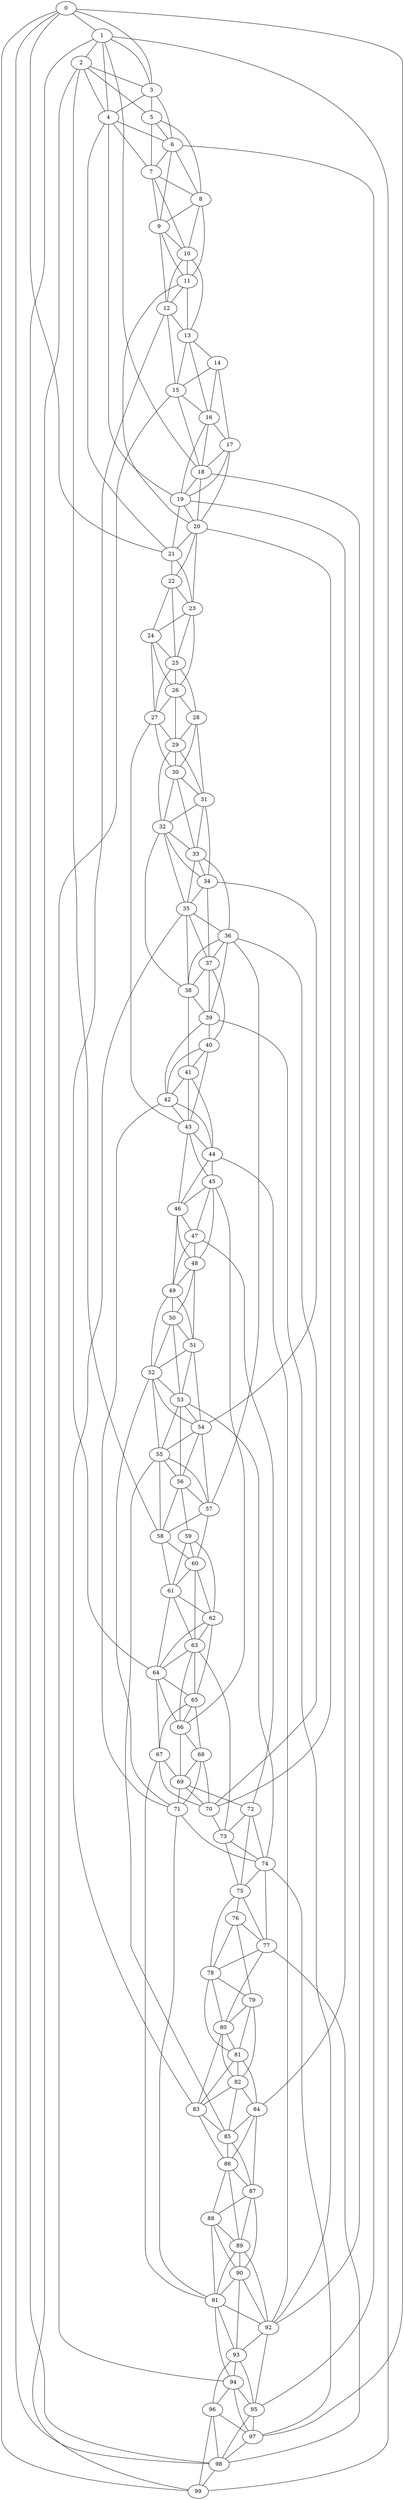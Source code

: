 strict graph "watts_strogatz_graph(100,6,0.1)" {
0;
1;
2;
3;
4;
5;
6;
7;
8;
9;
10;
11;
12;
13;
14;
15;
16;
17;
18;
19;
20;
21;
22;
23;
24;
25;
26;
27;
28;
29;
30;
31;
32;
33;
34;
35;
36;
37;
38;
39;
40;
41;
42;
43;
44;
45;
46;
47;
48;
49;
50;
51;
52;
53;
54;
55;
56;
57;
58;
59;
60;
61;
62;
63;
64;
65;
66;
67;
68;
69;
70;
71;
72;
73;
74;
75;
76;
77;
78;
79;
80;
81;
82;
83;
84;
85;
86;
87;
88;
89;
90;
91;
92;
93;
94;
95;
96;
97;
98;
99;
0 -- 1  [is_available=True, prob="1.0"];
0 -- 3  [is_available=True, prob="0.889083679389"];
0 -- 97  [is_available=True, prob="0.752805985732"];
0 -- 98  [is_available=True, prob="0.965862649357"];
0 -- 99  [is_available=True, prob="0.262545036816"];
0 -- 21  [is_available=True, prob="0.30715392476"];
1 -- 2  [is_available=True, prob="1.0"];
1 -- 99  [is_available=True, prob="0.413451230711"];
1 -- 4  [is_available=True, prob="0.294464526637"];
1 -- 98  [is_available=True, prob="1.0"];
1 -- 18  [is_available=True, prob="1.0"];
1 -- 3  [is_available=True, prob="0.254515695969"];
2 -- 3  [is_available=True, prob="0.0546746059283"];
2 -- 4  [is_available=True, prob="0.104319802011"];
2 -- 5  [is_available=True, prob="1.0"];
2 -- 99  [is_available=True, prob="0.908937830905"];
2 -- 58  [is_available=True, prob="0.740607205882"];
3 -- 4  [is_available=True, prob="0.235754381435"];
3 -- 5  [is_available=True, prob="0.018329394924"];
3 -- 6  [is_available=True, prob="0.434290125568"];
4 -- 6  [is_available=True, prob="0.716025796884"];
4 -- 7  [is_available=True, prob="0.117700852504"];
4 -- 19  [is_available=True, prob="1.0"];
4 -- 21  [is_available=True, prob="0.921343789356"];
5 -- 6  [is_available=True, prob="0.27058095364"];
5 -- 7  [is_available=True, prob="0.347211241161"];
5 -- 8  [is_available=True, prob="0.927907615081"];
6 -- 7  [is_available=True, prob="0.633528381574"];
6 -- 8  [is_available=True, prob="1.0"];
6 -- 9  [is_available=True, prob="0.830678198406"];
6 -- 95  [is_available=True, prob="0.0861356127579"];
7 -- 8  [is_available=True, prob="1.0"];
7 -- 9  [is_available=True, prob="0.611987214742"];
7 -- 10  [is_available=True, prob="0.031148178706"];
8 -- 9  [is_available=True, prob="0.179395905406"];
8 -- 10  [is_available=True, prob="0.289942080153"];
8 -- 11  [is_available=True, prob="0.382921175174"];
9 -- 10  [is_available=True, prob="0.0903216962477"];
9 -- 11  [is_available=True, prob="0.974330978392"];
9 -- 12  [is_available=True, prob="0.0213250339684"];
10 -- 11  [is_available=True, prob="0.696327456956"];
10 -- 12  [is_available=True, prob="0.729479923801"];
10 -- 13  [is_available=True, prob="0.932650343654"];
11 -- 12  [is_available=True, prob="0.65535004594"];
11 -- 13  [is_available=True, prob="0.259307678933"];
11 -- 20  [is_available=True, prob="0.952915012264"];
12 -- 64  [is_available=True, prob="1.0"];
12 -- 13  [is_available=True, prob="1.0"];
12 -- 15  [is_available=True, prob="0.919156382472"];
13 -- 14  [is_available=True, prob="0.969397932494"];
13 -- 15  [is_available=True, prob="0.664327506096"];
13 -- 16  [is_available=True, prob="0.632259700829"];
14 -- 15  [is_available=True, prob="0.587601845339"];
14 -- 16  [is_available=True, prob="1.0"];
14 -- 17  [is_available=True, prob="0.746467452385"];
15 -- 16  [is_available=True, prob="0.952197244223"];
15 -- 18  [is_available=True, prob="0.446084095017"];
15 -- 94  [is_available=True, prob="1.0"];
16 -- 17  [is_available=True, prob="0.246441963834"];
16 -- 18  [is_available=True, prob="1.0"];
16 -- 19  [is_available=True, prob="0.820938801072"];
17 -- 18  [is_available=True, prob="0.742737180198"];
17 -- 19  [is_available=True, prob="1.0"];
17 -- 20  [is_available=True, prob="0.660392221216"];
18 -- 19  [is_available=True, prob="0.459101318796"];
18 -- 20  [is_available=True, prob="0.206564167953"];
18 -- 92  [is_available=True, prob="0.836121836725"];
19 -- 20  [is_available=True, prob="0.957501931314"];
19 -- 21  [is_available=True, prob="1.0"];
19 -- 84  [is_available=True, prob="0.871242540509"];
20 -- 70  [is_available=True, prob="0.161974184752"];
20 -- 21  [is_available=True, prob="0.569095603068"];
20 -- 22  [is_available=True, prob="0.546147647476"];
20 -- 23  [is_available=True, prob="1.0"];
21 -- 22  [is_available=True, prob="0.185603177657"];
21 -- 23  [is_available=True, prob="0.390885469634"];
22 -- 23  [is_available=True, prob="1.0"];
22 -- 24  [is_available=True, prob="0.607074264226"];
22 -- 25  [is_available=True, prob="0.280141250388"];
23 -- 24  [is_available=True, prob="0.711151159771"];
23 -- 25  [is_available=True, prob="1.0"];
23 -- 26  [is_available=True, prob="0.313018496239"];
24 -- 25  [is_available=True, prob="1.0"];
24 -- 26  [is_available=True, prob="0.816575406257"];
24 -- 27  [is_available=True, prob="0.0820120583933"];
25 -- 26  [is_available=True, prob="0.882231688334"];
25 -- 27  [is_available=True, prob="0.987488887305"];
25 -- 28  [is_available=True, prob="0.855023961629"];
26 -- 27  [is_available=True, prob="0.0699326481353"];
26 -- 28  [is_available=True, prob="0.651442027199"];
26 -- 29  [is_available=True, prob="0.12677797397"];
27 -- 43  [is_available=True, prob="0.414004319435"];
27 -- 29  [is_available=True, prob="0.547396177193"];
27 -- 30  [is_available=True, prob="0.986344794146"];
28 -- 29  [is_available=True, prob="0.113048141406"];
28 -- 30  [is_available=True, prob="0.212585288722"];
28 -- 31  [is_available=True, prob="0.506374184712"];
29 -- 32  [is_available=True, prob="0.83579626315"];
29 -- 30  [is_available=True, prob="0.0406053436964"];
29 -- 31  [is_available=True, prob="0.99566996417"];
30 -- 32  [is_available=True, prob="0.645714531248"];
30 -- 33  [is_available=True, prob="0.271298073416"];
30 -- 31  [is_available=True, prob="0.636484355904"];
31 -- 32  [is_available=True, prob="1.0"];
31 -- 33  [is_available=True, prob="0.531875296561"];
31 -- 34  [is_available=True, prob="0.970304262663"];
32 -- 33  [is_available=True, prob="0.569032852386"];
32 -- 34  [is_available=True, prob="1.0"];
32 -- 35  [is_available=True, prob="0.301485171832"];
32 -- 38  [is_available=True, prob="0.325766411759"];
33 -- 34  [is_available=True, prob="0.534858061024"];
33 -- 35  [is_available=True, prob="1.0"];
33 -- 36  [is_available=True, prob="0.900381030324"];
34 -- 35  [is_available=True, prob="0.592394165469"];
34 -- 37  [is_available=True, prob="1.0"];
34 -- 54  [is_available=True, prob="1.0"];
35 -- 36  [is_available=True, prob="1.0"];
35 -- 37  [is_available=True, prob="0.0333136632892"];
35 -- 38  [is_available=True, prob="0.0389142908429"];
35 -- 83  [is_available=True, prob="0.928128313986"];
36 -- 37  [is_available=True, prob="0.995437562728"];
36 -- 38  [is_available=True, prob="0.330153076368"];
36 -- 39  [is_available=True, prob="1.0"];
36 -- 57  [is_available=True, prob="0.753331767135"];
36 -- 70  [is_available=True, prob="0.623433319808"];
37 -- 38  [is_available=True, prob="0.498910196904"];
37 -- 39  [is_available=True, prob="0.181977911991"];
37 -- 40  [is_available=True, prob="0.752617674744"];
38 -- 39  [is_available=True, prob="1.0"];
38 -- 41  [is_available=True, prob="0.226189994238"];
39 -- 40  [is_available=True, prob="0.3641771775"];
39 -- 42  [is_available=True, prob="0.354123396994"];
39 -- 92  [is_available=True, prob="0.180765148618"];
40 -- 41  [is_available=True, prob="0.161340602679"];
40 -- 42  [is_available=True, prob="0.341663320746"];
40 -- 43  [is_available=True, prob="0.19268151947"];
41 -- 42  [is_available=True, prob="0.278571982557"];
41 -- 43  [is_available=True, prob="0.327484224476"];
41 -- 44  [is_available=True, prob="0.109752738049"];
42 -- 43  [is_available=True, prob="1.0"];
42 -- 44  [is_available=True, prob="1.0"];
42 -- 71  [is_available=True, prob="0.838612049158"];
43 -- 44  [is_available=True, prob="1.0"];
43 -- 45  [is_available=True, prob="0.882436358733"];
43 -- 46  [is_available=True, prob="0.145655033587"];
44 -- 45  [is_available=True, prob="0.232362373403"];
44 -- 46  [is_available=True, prob="0.0414649040753"];
44 -- 92  [is_available=True, prob="0.347703350032"];
45 -- 66  [is_available=True, prob="0.638249086251"];
45 -- 46  [is_available=True, prob="0.528424952759"];
45 -- 47  [is_available=True, prob="0.722284189115"];
45 -- 48  [is_available=True, prob="1.0"];
46 -- 47  [is_available=True, prob="0.880002968239"];
46 -- 48  [is_available=True, prob="1.0"];
46 -- 49  [is_available=True, prob="0.487445687906"];
47 -- 72  [is_available=True, prob="0.324758304493"];
47 -- 48  [is_available=True, prob="0.431835642628"];
47 -- 49  [is_available=True, prob="1.0"];
48 -- 49  [is_available=True, prob="0.0601811342837"];
48 -- 50  [is_available=True, prob="1.0"];
48 -- 51  [is_available=True, prob="0.963146500491"];
49 -- 50  [is_available=True, prob="0.347611891807"];
49 -- 51  [is_available=True, prob="0.166439359385"];
49 -- 52  [is_available=True, prob="0.15066895355"];
50 -- 51  [is_available=True, prob="0.624550632543"];
50 -- 52  [is_available=True, prob="0.700547943249"];
50 -- 53  [is_available=True, prob="0.0917612539602"];
51 -- 52  [is_available=True, prob="0.946266305393"];
51 -- 53  [is_available=True, prob="0.386177305861"];
51 -- 54  [is_available=True, prob="0.100854016439"];
52 -- 71  [is_available=True, prob="1.0"];
52 -- 53  [is_available=True, prob="1.0"];
52 -- 54  [is_available=True, prob="0.261787089446"];
52 -- 55  [is_available=True, prob="0.405167439141"];
53 -- 74  [is_available=True, prob="0.00427554260723"];
53 -- 54  [is_available=True, prob="0.42469108979"];
53 -- 55  [is_available=True, prob="0.961441567748"];
53 -- 56  [is_available=True, prob="0.631814800889"];
54 -- 55  [is_available=True, prob="1.0"];
54 -- 56  [is_available=True, prob="0.590965341633"];
54 -- 57  [is_available=True, prob="0.861574532025"];
55 -- 56  [is_available=True, prob="1.0"];
55 -- 57  [is_available=True, prob="1.0"];
55 -- 58  [is_available=True, prob="1.0"];
55 -- 85  [is_available=True, prob="0.20052977548"];
56 -- 57  [is_available=True, prob="0.973637476386"];
56 -- 58  [is_available=True, prob="1.0"];
56 -- 59  [is_available=True, prob="0.645991807658"];
57 -- 58  [is_available=True, prob="0.0038838173207"];
57 -- 60  [is_available=True, prob="1.0"];
58 -- 60  [is_available=True, prob="0.813222182327"];
58 -- 61  [is_available=True, prob="0.330386365598"];
59 -- 60  [is_available=True, prob="0.203329511284"];
59 -- 61  [is_available=True, prob="0.207087565428"];
59 -- 62  [is_available=True, prob="1.0"];
60 -- 61  [is_available=True, prob="0.769482155222"];
60 -- 62  [is_available=True, prob="0.993331561144"];
60 -- 63  [is_available=True, prob="1.0"];
61 -- 64  [is_available=True, prob="0.373811072219"];
61 -- 62  [is_available=True, prob="0.0540668987326"];
61 -- 63  [is_available=True, prob="1.0"];
62 -- 64  [is_available=True, prob="0.0853096856309"];
62 -- 65  [is_available=True, prob="0.52863113842"];
62 -- 63  [is_available=True, prob="0.456413411159"];
63 -- 64  [is_available=True, prob="0.97734717156"];
63 -- 65  [is_available=True, prob="0.859371104217"];
63 -- 66  [is_available=True, prob="0.346586990711"];
63 -- 73  [is_available=True, prob="0.50999423833"];
64 -- 65  [is_available=True, prob="0.0514707149548"];
64 -- 66  [is_available=True, prob="0.67113253227"];
64 -- 67  [is_available=True, prob="1.0"];
65 -- 66  [is_available=True, prob="0.939144753207"];
65 -- 67  [is_available=True, prob="0.85862341457"];
65 -- 68  [is_available=True, prob="1.0"];
66 -- 68  [is_available=True, prob="1.0"];
66 -- 69  [is_available=True, prob="1.0"];
67 -- 69  [is_available=True, prob="1.0"];
67 -- 70  [is_available=True, prob="1.0"];
67 -- 91  [is_available=True, prob="1.0"];
68 -- 69  [is_available=True, prob="0.923139022011"];
68 -- 70  [is_available=True, prob="0.0829783965678"];
68 -- 71  [is_available=True, prob="0.539635981691"];
69 -- 70  [is_available=True, prob="0.322440317089"];
69 -- 71  [is_available=True, prob="0.168653196565"];
69 -- 72  [is_available=True, prob="0.90831158676"];
70 -- 73  [is_available=True, prob="0.0837194286291"];
71 -- 74  [is_available=True, prob="1.0"];
71 -- 91  [is_available=True, prob="0.219243079107"];
72 -- 73  [is_available=True, prob="0.681861221529"];
72 -- 74  [is_available=True, prob="0.811536805966"];
72 -- 75  [is_available=True, prob="0.530717227367"];
73 -- 74  [is_available=True, prob="0.89016164134"];
73 -- 75  [is_available=True, prob="1.0"];
74 -- 97  [is_available=True, prob="0.699204827892"];
74 -- 75  [is_available=True, prob="1.0"];
74 -- 77  [is_available=True, prob="0.265923641543"];
75 -- 76  [is_available=True, prob="0.426008642182"];
75 -- 77  [is_available=True, prob="1.0"];
75 -- 78  [is_available=True, prob="1.0"];
76 -- 77  [is_available=True, prob="0.957139194217"];
76 -- 78  [is_available=True, prob="0.120863769114"];
76 -- 79  [is_available=True, prob="0.80816201271"];
77 -- 98  [is_available=True, prob="1.0"];
77 -- 78  [is_available=True, prob="0.890496641431"];
77 -- 80  [is_available=True, prob="1.0"];
78 -- 79  [is_available=True, prob="0.220307052659"];
78 -- 80  [is_available=True, prob="0.19713311516"];
78 -- 81  [is_available=True, prob="0.761368063757"];
79 -- 80  [is_available=True, prob="0.0217566397402"];
79 -- 81  [is_available=True, prob="0.0810517040984"];
79 -- 82  [is_available=True, prob="0.187629137011"];
80 -- 81  [is_available=True, prob="0.927171835331"];
80 -- 82  [is_available=True, prob="1.0"];
80 -- 83  [is_available=True, prob="0.995163709747"];
81 -- 82  [is_available=True, prob="0.99722956387"];
81 -- 83  [is_available=True, prob="1.0"];
81 -- 84  [is_available=True, prob="0.352206467907"];
82 -- 83  [is_available=True, prob="0.00399661374204"];
82 -- 84  [is_available=True, prob="1.0"];
82 -- 85  [is_available=True, prob="0.497002009774"];
83 -- 85  [is_available=True, prob="0.10675314908"];
83 -- 86  [is_available=True, prob="0.637762584987"];
84 -- 85  [is_available=True, prob="0.701259507779"];
84 -- 86  [is_available=True, prob="1.0"];
84 -- 87  [is_available=True, prob="0.993310107131"];
85 -- 86  [is_available=True, prob="0.307116831848"];
85 -- 87  [is_available=True, prob="0.260195599942"];
86 -- 87  [is_available=True, prob="0.124548343581"];
86 -- 88  [is_available=True, prob="0.0340558745138"];
86 -- 89  [is_available=True, prob="0.0518308205803"];
87 -- 88  [is_available=True, prob="0.597372001318"];
87 -- 89  [is_available=True, prob="1.0"];
87 -- 90  [is_available=True, prob="0.0492802704181"];
88 -- 89  [is_available=True, prob="0.901500450458"];
88 -- 90  [is_available=True, prob="1.0"];
88 -- 91  [is_available=True, prob="0.654611331925"];
89 -- 90  [is_available=True, prob="0.358664137425"];
89 -- 91  [is_available=True, prob="0.061413865618"];
89 -- 92  [is_available=True, prob="0.0731831640211"];
90 -- 91  [is_available=True, prob="0.494834260692"];
90 -- 92  [is_available=True, prob="0.170351527458"];
90 -- 93  [is_available=True, prob="1.0"];
91 -- 92  [is_available=True, prob="0.331186644306"];
91 -- 93  [is_available=True, prob="0.110408124038"];
91 -- 94  [is_available=True, prob="0.501528005524"];
92 -- 93  [is_available=True, prob="0.301148052317"];
92 -- 95  [is_available=True, prob="1.0"];
93 -- 96  [is_available=True, prob="0.216584039283"];
93 -- 94  [is_available=True, prob="0.169111258054"];
93 -- 95  [is_available=True, prob="0.820618767399"];
94 -- 96  [is_available=True, prob="0.467155387702"];
94 -- 97  [is_available=True, prob="0.363355191458"];
94 -- 95  [is_available=True, prob="1.0"];
95 -- 97  [is_available=True, prob="1.0"];
95 -- 98  [is_available=True, prob="0.205144424529"];
96 -- 97  [is_available=True, prob="1.0"];
96 -- 98  [is_available=True, prob="0.420590699309"];
96 -- 99  [is_available=True, prob="0.800849808267"];
97 -- 98  [is_available=True, prob="0.946830121703"];
98 -- 99  [is_available=True, prob="1.0"];
}

